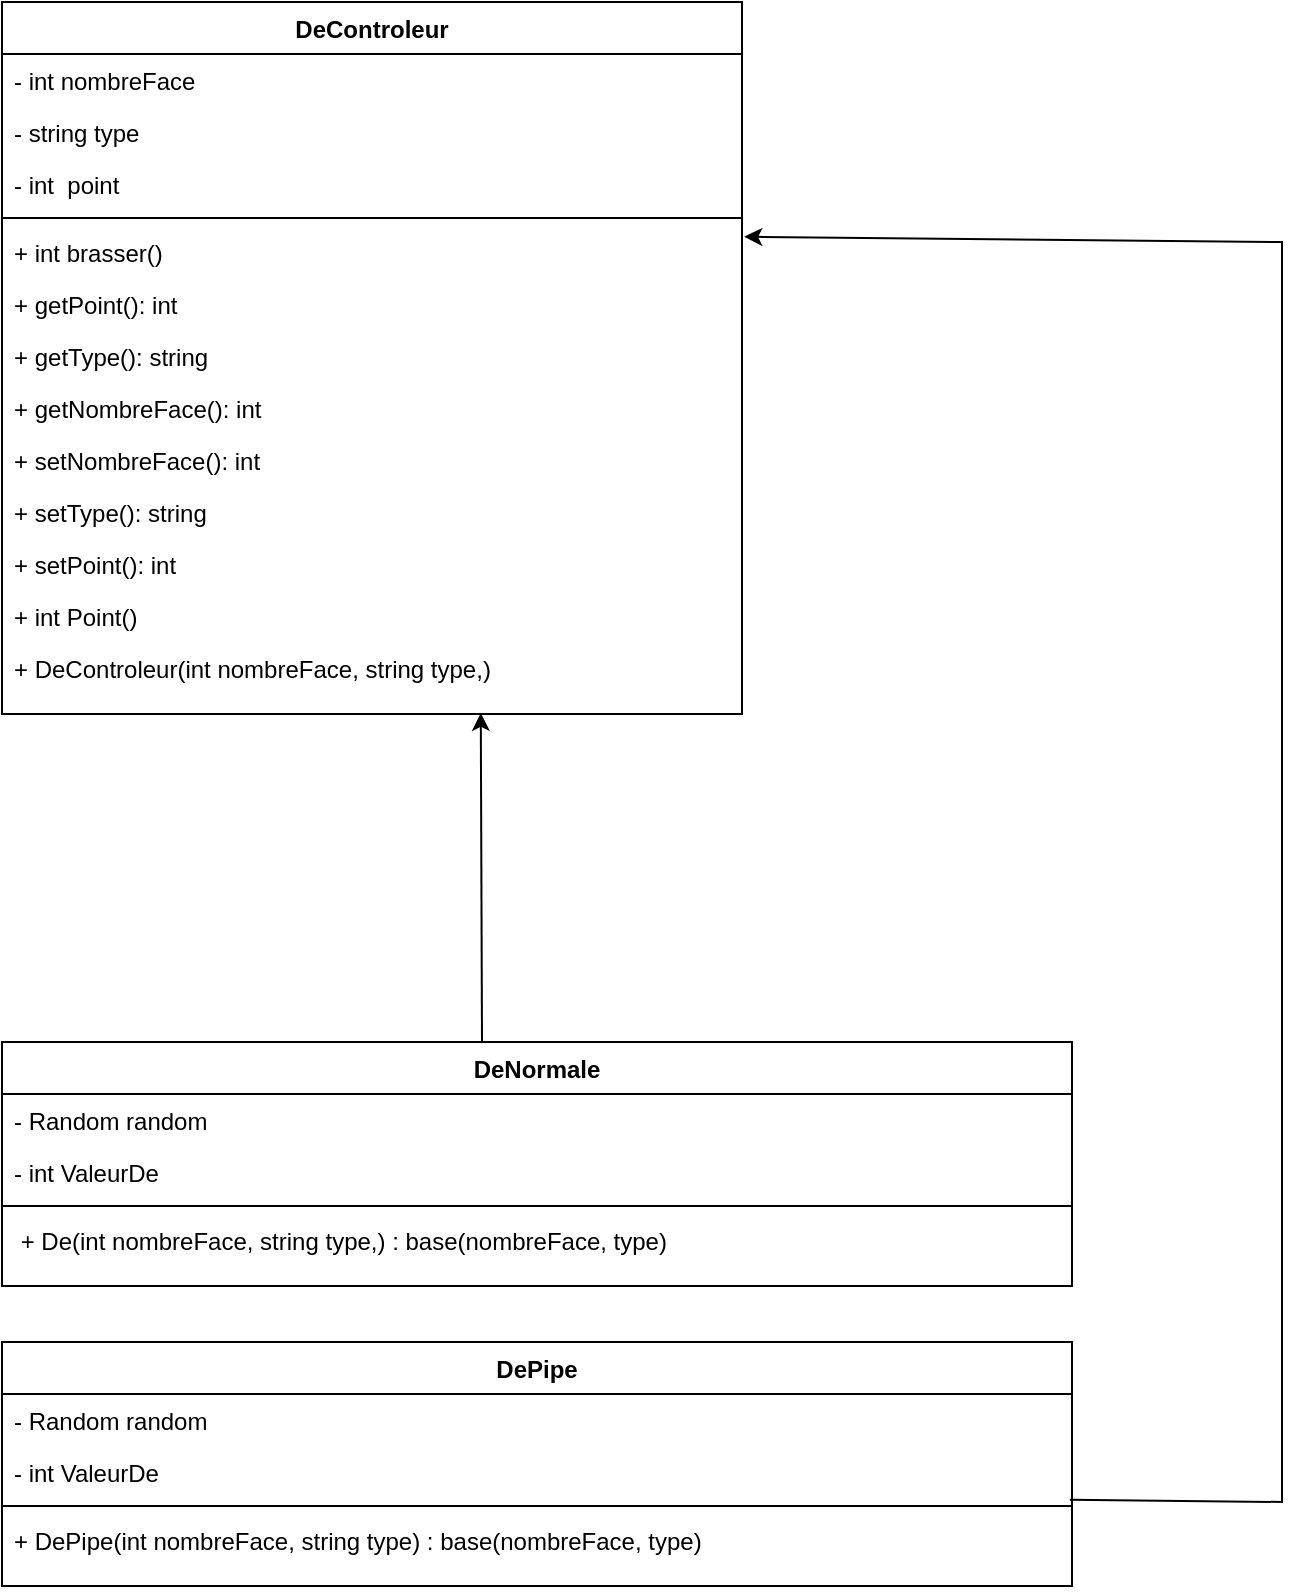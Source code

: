 <mxfile version="20.2.8" type="device"><diagram id="2o7asbTEsRWp1x6aA3pr" name="Page-1"><mxGraphModel dx="1221" dy="613" grid="1" gridSize="10" guides="1" tooltips="1" connect="1" arrows="1" fold="1" page="1" pageScale="1" pageWidth="850" pageHeight="1100" math="0" shadow="0"><root><mxCell id="0"/><mxCell id="1" parent="0"/><mxCell id="0hi7gjxEQc7NkMV-O1Zt-1" value="DeControleur" style="swimlane;fontStyle=1;align=center;verticalAlign=top;childLayout=stackLayout;horizontal=1;startSize=26;horizontalStack=0;resizeParent=1;resizeParentMax=0;resizeLast=0;collapsible=1;marginBottom=0;" vertex="1" parent="1"><mxGeometry x="40" y="120" width="370" height="356" as="geometry"/></mxCell><mxCell id="0hi7gjxEQc7NkMV-O1Zt-2" value="- int nombreFace" style="text;strokeColor=none;fillColor=none;align=left;verticalAlign=top;spacingLeft=4;spacingRight=4;overflow=hidden;rotatable=0;points=[[0,0.5],[1,0.5]];portConstraint=eastwest;" vertex="1" parent="0hi7gjxEQc7NkMV-O1Zt-1"><mxGeometry y="26" width="370" height="26" as="geometry"/></mxCell><mxCell id="0hi7gjxEQc7NkMV-O1Zt-3" value="- string type " style="text;strokeColor=none;fillColor=none;align=left;verticalAlign=top;spacingLeft=4;spacingRight=4;overflow=hidden;rotatable=0;points=[[0,0.5],[1,0.5]];portConstraint=eastwest;" vertex="1" parent="0hi7gjxEQc7NkMV-O1Zt-1"><mxGeometry y="52" width="370" height="26" as="geometry"/></mxCell><mxCell id="0hi7gjxEQc7NkMV-O1Zt-5" value="- int  point" style="text;strokeColor=none;fillColor=none;align=left;verticalAlign=top;spacingLeft=4;spacingRight=4;overflow=hidden;rotatable=0;points=[[0,0.5],[1,0.5]];portConstraint=eastwest;" vertex="1" parent="0hi7gjxEQc7NkMV-O1Zt-1"><mxGeometry y="78" width="370" height="26" as="geometry"/></mxCell><mxCell id="0hi7gjxEQc7NkMV-O1Zt-6" value="" style="line;strokeWidth=1;fillColor=none;align=left;verticalAlign=middle;spacingTop=-1;spacingLeft=3;spacingRight=3;rotatable=0;labelPosition=right;points=[];portConstraint=eastwest;" vertex="1" parent="0hi7gjxEQc7NkMV-O1Zt-1"><mxGeometry y="104" width="370" height="8" as="geometry"/></mxCell><mxCell id="0hi7gjxEQc7NkMV-O1Zt-8" value="+ int brasser()" style="text;strokeColor=none;fillColor=none;align=left;verticalAlign=top;spacingLeft=4;spacingRight=4;overflow=hidden;rotatable=0;points=[[0,0.5],[1,0.5]];portConstraint=eastwest;" vertex="1" parent="0hi7gjxEQc7NkMV-O1Zt-1"><mxGeometry y="112" width="370" height="26" as="geometry"/></mxCell><mxCell id="0hi7gjxEQc7NkMV-O1Zt-25" value="+ getPoint(): int" style="text;strokeColor=none;fillColor=none;align=left;verticalAlign=top;spacingLeft=4;spacingRight=4;overflow=hidden;rotatable=0;points=[[0,0.5],[1,0.5]];portConstraint=eastwest;" vertex="1" parent="0hi7gjxEQc7NkMV-O1Zt-1"><mxGeometry y="138" width="370" height="26" as="geometry"/></mxCell><mxCell id="0hi7gjxEQc7NkMV-O1Zt-9" value="+ getType(): string" style="text;strokeColor=none;fillColor=none;align=left;verticalAlign=top;spacingLeft=4;spacingRight=4;overflow=hidden;rotatable=0;points=[[0,0.5],[1,0.5]];portConstraint=eastwest;" vertex="1" parent="0hi7gjxEQc7NkMV-O1Zt-1"><mxGeometry y="164" width="370" height="26" as="geometry"/></mxCell><mxCell id="0hi7gjxEQc7NkMV-O1Zt-27" value="+ getNombreFace(): int" style="text;strokeColor=none;fillColor=none;align=left;verticalAlign=top;spacingLeft=4;spacingRight=4;overflow=hidden;rotatable=0;points=[[0,0.5],[1,0.5]];portConstraint=eastwest;" vertex="1" parent="0hi7gjxEQc7NkMV-O1Zt-1"><mxGeometry y="190" width="370" height="26" as="geometry"/></mxCell><mxCell id="0hi7gjxEQc7NkMV-O1Zt-30" value="+ setNombreFace(): int" style="text;strokeColor=none;fillColor=none;align=left;verticalAlign=top;spacingLeft=4;spacingRight=4;overflow=hidden;rotatable=0;points=[[0,0.5],[1,0.5]];portConstraint=eastwest;" vertex="1" parent="0hi7gjxEQc7NkMV-O1Zt-1"><mxGeometry y="216" width="370" height="26" as="geometry"/></mxCell><mxCell id="0hi7gjxEQc7NkMV-O1Zt-29" value="+ setType(): string" style="text;strokeColor=none;fillColor=none;align=left;verticalAlign=top;spacingLeft=4;spacingRight=4;overflow=hidden;rotatable=0;points=[[0,0.5],[1,0.5]];portConstraint=eastwest;" vertex="1" parent="0hi7gjxEQc7NkMV-O1Zt-1"><mxGeometry y="242" width="370" height="26" as="geometry"/></mxCell><mxCell id="0hi7gjxEQc7NkMV-O1Zt-28" value="+ setPoint(): int" style="text;strokeColor=none;fillColor=none;align=left;verticalAlign=top;spacingLeft=4;spacingRight=4;overflow=hidden;rotatable=0;points=[[0,0.5],[1,0.5]];portConstraint=eastwest;" vertex="1" parent="0hi7gjxEQc7NkMV-O1Zt-1"><mxGeometry y="268" width="370" height="26" as="geometry"/></mxCell><mxCell id="0hi7gjxEQc7NkMV-O1Zt-26" value="+ int Point()" style="text;strokeColor=none;fillColor=none;align=left;verticalAlign=top;spacingLeft=4;spacingRight=4;overflow=hidden;rotatable=0;points=[[0,0.5],[1,0.5]];portConstraint=eastwest;" vertex="1" parent="0hi7gjxEQc7NkMV-O1Zt-1"><mxGeometry y="294" width="370" height="26" as="geometry"/></mxCell><mxCell id="0hi7gjxEQc7NkMV-O1Zt-10" value="+ DeControleur(int nombreFace, string type,)" style="text;strokeColor=none;fillColor=none;align=left;verticalAlign=top;spacingLeft=4;spacingRight=4;overflow=hidden;rotatable=0;points=[[0,0.5],[1,0.5]];portConstraint=eastwest;" vertex="1" parent="0hi7gjxEQc7NkMV-O1Zt-1"><mxGeometry y="320" width="370" height="36" as="geometry"/></mxCell><mxCell id="0hi7gjxEQc7NkMV-O1Zt-11" value="DeNormale" style="swimlane;fontStyle=1;align=center;verticalAlign=top;childLayout=stackLayout;horizontal=1;startSize=26;horizontalStack=0;resizeParent=1;resizeParentMax=0;resizeLast=0;collapsible=1;marginBottom=0;" vertex="1" parent="1"><mxGeometry x="40" y="640" width="535" height="122" as="geometry"/></mxCell><mxCell id="0hi7gjxEQc7NkMV-O1Zt-12" value="- Random random " style="text;strokeColor=none;fillColor=none;align=left;verticalAlign=top;spacingLeft=4;spacingRight=4;overflow=hidden;rotatable=0;points=[[0,0.5],[1,0.5]];portConstraint=eastwest;" vertex="1" parent="0hi7gjxEQc7NkMV-O1Zt-11"><mxGeometry y="26" width="535" height="26" as="geometry"/></mxCell><mxCell id="0hi7gjxEQc7NkMV-O1Zt-13" value="- int ValeurDe" style="text;strokeColor=none;fillColor=none;align=left;verticalAlign=top;spacingLeft=4;spacingRight=4;overflow=hidden;rotatable=0;points=[[0,0.5],[1,0.5]];portConstraint=eastwest;" vertex="1" parent="0hi7gjxEQc7NkMV-O1Zt-11"><mxGeometry y="52" width="535" height="26" as="geometry"/></mxCell><mxCell id="0hi7gjxEQc7NkMV-O1Zt-14" value="" style="line;strokeWidth=1;fillColor=none;align=left;verticalAlign=middle;spacingTop=-1;spacingLeft=3;spacingRight=3;rotatable=0;labelPosition=right;points=[];portConstraint=eastwest;strokeColor=inherit;" vertex="1" parent="0hi7gjxEQc7NkMV-O1Zt-11"><mxGeometry y="78" width="535" height="8" as="geometry"/></mxCell><mxCell id="0hi7gjxEQc7NkMV-O1Zt-15" value=" + De(int nombreFace, string type,) : base(nombreFace, type)&#10;" style="text;strokeColor=none;fillColor=none;align=left;verticalAlign=top;spacingLeft=4;spacingRight=4;overflow=hidden;rotatable=0;points=[[0,0.5],[1,0.5]];portConstraint=eastwest;" vertex="1" parent="0hi7gjxEQc7NkMV-O1Zt-11"><mxGeometry y="86" width="535" height="36" as="geometry"/></mxCell><mxCell id="0hi7gjxEQc7NkMV-O1Zt-16" value="DePipe" style="swimlane;fontStyle=1;align=center;verticalAlign=top;childLayout=stackLayout;horizontal=1;startSize=26;horizontalStack=0;resizeParent=1;resizeParentMax=0;resizeLast=0;collapsible=1;marginBottom=0;" vertex="1" parent="1"><mxGeometry x="40" y="790" width="535" height="122" as="geometry"/></mxCell><mxCell id="0hi7gjxEQc7NkMV-O1Zt-17" value="- Random random" style="text;strokeColor=none;fillColor=none;align=left;verticalAlign=top;spacingLeft=4;spacingRight=4;overflow=hidden;rotatable=0;points=[[0,0.5],[1,0.5]];portConstraint=eastwest;" vertex="1" parent="0hi7gjxEQc7NkMV-O1Zt-16"><mxGeometry y="26" width="535" height="26" as="geometry"/></mxCell><mxCell id="0hi7gjxEQc7NkMV-O1Zt-18" value="- int ValeurDe" style="text;strokeColor=none;fillColor=none;align=left;verticalAlign=top;spacingLeft=4;spacingRight=4;overflow=hidden;rotatable=0;points=[[0,0.5],[1,0.5]];portConstraint=eastwest;" vertex="1" parent="0hi7gjxEQc7NkMV-O1Zt-16"><mxGeometry y="52" width="535" height="26" as="geometry"/></mxCell><mxCell id="0hi7gjxEQc7NkMV-O1Zt-20" value="" style="line;strokeWidth=1;fillColor=none;align=left;verticalAlign=middle;spacingTop=-1;spacingLeft=3;spacingRight=3;rotatable=0;labelPosition=right;points=[];portConstraint=eastwest;strokeColor=inherit;" vertex="1" parent="0hi7gjxEQc7NkMV-O1Zt-16"><mxGeometry y="78" width="535" height="8" as="geometry"/></mxCell><mxCell id="0hi7gjxEQc7NkMV-O1Zt-21" value="+ DePipe(int nombreFace, string type) : base(nombreFace, type)" style="text;strokeColor=none;fillColor=none;align=left;verticalAlign=top;spacingLeft=4;spacingRight=4;overflow=hidden;rotatable=0;points=[[0,0.5],[1,0.5]];portConstraint=eastwest;" vertex="1" parent="0hi7gjxEQc7NkMV-O1Zt-16"><mxGeometry y="86" width="535" height="36" as="geometry"/></mxCell><mxCell id="0hi7gjxEQc7NkMV-O1Zt-32" value="" style="endArrow=classic;html=1;rounded=0;entryX=0.647;entryY=0.985;entryDx=0;entryDy=0;entryPerimeter=0;" edge="1" parent="1" target="0hi7gjxEQc7NkMV-O1Zt-10"><mxGeometry width="50" height="50" relative="1" as="geometry"><mxPoint x="280" y="640" as="sourcePoint"/><mxPoint x="330" y="590" as="targetPoint"/></mxGeometry></mxCell><mxCell id="0hi7gjxEQc7NkMV-O1Zt-34" value="" style="endArrow=classic;html=1;rounded=0;exitX=0.998;exitY=1.034;exitDx=0;exitDy=0;exitPerimeter=0;entryX=1.003;entryY=0.206;entryDx=0;entryDy=0;entryPerimeter=0;" edge="1" parent="1" source="0hi7gjxEQc7NkMV-O1Zt-18" target="0hi7gjxEQc7NkMV-O1Zt-8"><mxGeometry width="50" height="50" relative="1" as="geometry"><mxPoint x="530" y="750" as="sourcePoint"/><mxPoint x="420" y="230" as="targetPoint"/><Array as="points"><mxPoint x="680" y="870"/><mxPoint x="680" y="240"/></Array></mxGeometry></mxCell></root></mxGraphModel></diagram></mxfile>